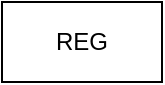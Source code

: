 <mxfile version="14.6.13" type="device"><diagram id="xiNE_7CIxvorXXBY-8VF" name="Page-1"><mxGraphModel dx="599" dy="341" grid="1" gridSize="10" guides="1" tooltips="1" connect="1" arrows="1" fold="1" page="1" pageScale="1" pageWidth="1000000" pageHeight="1000000" math="0" shadow="0"><root><mxCell id="0"/><mxCell id="1" parent="0"/><mxCell id="O_tumfPBV3AdjS0II60y-1" value="REG" style="rounded=0;whiteSpace=wrap;html=1;" vertex="1" parent="1"><mxGeometry x="1160" y="920" width="80" height="40" as="geometry"/></mxCell></root></mxGraphModel></diagram></mxfile>